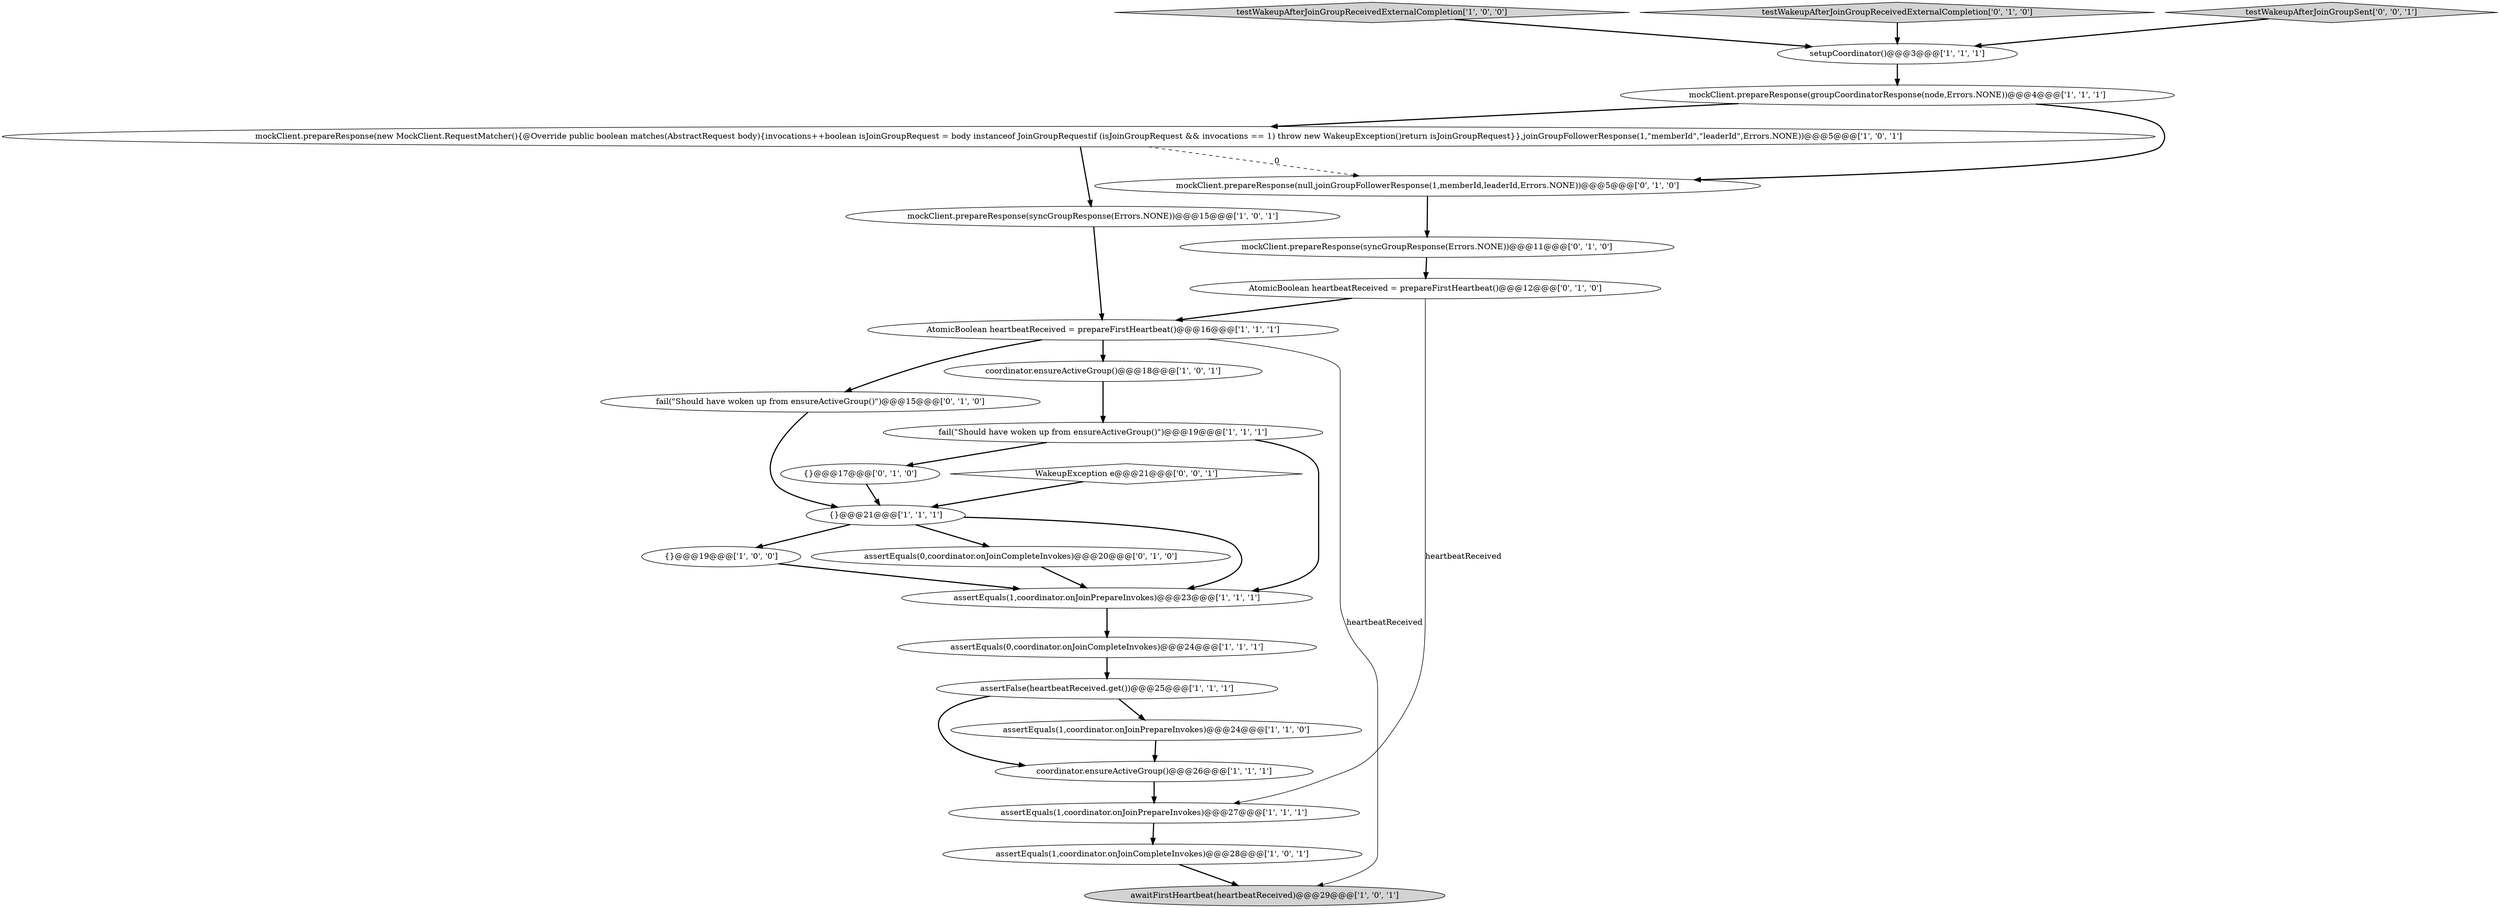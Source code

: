 digraph {
1 [style = filled, label = "testWakeupAfterJoinGroupReceivedExternalCompletion['1', '0', '0']", fillcolor = lightgray, shape = diamond image = "AAA0AAABBB1BBB"];
6 [style = filled, label = "assertEquals(1,coordinator.onJoinPrepareInvokes)@@@23@@@['1', '1', '1']", fillcolor = white, shape = ellipse image = "AAA0AAABBB1BBB"];
10 [style = filled, label = "mockClient.prepareResponse(new MockClient.RequestMatcher(){@Override public boolean matches(AbstractRequest body){invocations++boolean isJoinGroupRequest = body instanceof JoinGroupRequestif (isJoinGroupRequest && invocations == 1) throw new WakeupException()return isJoinGroupRequest}},joinGroupFollowerResponse(1,\"memberId\",\"leaderId\",Errors.NONE))@@@5@@@['1', '0', '1']", fillcolor = white, shape = ellipse image = "AAA0AAABBB1BBB"];
26 [style = filled, label = "WakeupException e@@@21@@@['0', '0', '1']", fillcolor = white, shape = diamond image = "AAA0AAABBB3BBB"];
11 [style = filled, label = "mockClient.prepareResponse(groupCoordinatorResponse(node,Errors.NONE))@@@4@@@['1', '1', '1']", fillcolor = white, shape = ellipse image = "AAA0AAABBB1BBB"];
14 [style = filled, label = "mockClient.prepareResponse(syncGroupResponse(Errors.NONE))@@@15@@@['1', '0', '1']", fillcolor = white, shape = ellipse image = "AAA0AAABBB1BBB"];
0 [style = filled, label = "assertEquals(0,coordinator.onJoinCompleteInvokes)@@@24@@@['1', '1', '1']", fillcolor = white, shape = ellipse image = "AAA0AAABBB1BBB"];
20 [style = filled, label = "fail(\"Should have woken up from ensureActiveGroup()\")@@@15@@@['0', '1', '0']", fillcolor = white, shape = ellipse image = "AAA0AAABBB2BBB"];
3 [style = filled, label = "{}@@@19@@@['1', '0', '0']", fillcolor = white, shape = ellipse image = "AAA0AAABBB1BBB"];
23 [style = filled, label = "mockClient.prepareResponse(syncGroupResponse(Errors.NONE))@@@11@@@['0', '1', '0']", fillcolor = white, shape = ellipse image = "AAA0AAABBB2BBB"];
9 [style = filled, label = "fail(\"Should have woken up from ensureActiveGroup()\")@@@19@@@['1', '1', '1']", fillcolor = white, shape = ellipse image = "AAA0AAABBB1BBB"];
4 [style = filled, label = "assertEquals(1,coordinator.onJoinPrepareInvokes)@@@24@@@['1', '1', '0']", fillcolor = white, shape = ellipse image = "AAA0AAABBB1BBB"];
21 [style = filled, label = "AtomicBoolean heartbeatReceived = prepareFirstHeartbeat()@@@12@@@['0', '1', '0']", fillcolor = white, shape = ellipse image = "AAA0AAABBB2BBB"];
12 [style = filled, label = "coordinator.ensureActiveGroup()@@@26@@@['1', '1', '1']", fillcolor = white, shape = ellipse image = "AAA0AAABBB1BBB"];
24 [style = filled, label = "mockClient.prepareResponse(null,joinGroupFollowerResponse(1,memberId,leaderId,Errors.NONE))@@@5@@@['0', '1', '0']", fillcolor = white, shape = ellipse image = "AAA1AAABBB2BBB"];
19 [style = filled, label = "{}@@@17@@@['0', '1', '0']", fillcolor = white, shape = ellipse image = "AAA0AAABBB2BBB"];
2 [style = filled, label = "assertEquals(1,coordinator.onJoinPrepareInvokes)@@@27@@@['1', '1', '1']", fillcolor = white, shape = ellipse image = "AAA0AAABBB1BBB"];
16 [style = filled, label = "setupCoordinator()@@@3@@@['1', '1', '1']", fillcolor = white, shape = ellipse image = "AAA0AAABBB1BBB"];
17 [style = filled, label = "assertFalse(heartbeatReceived.get())@@@25@@@['1', '1', '1']", fillcolor = white, shape = ellipse image = "AAA0AAABBB1BBB"];
18 [style = filled, label = "testWakeupAfterJoinGroupReceivedExternalCompletion['0', '1', '0']", fillcolor = lightgray, shape = diamond image = "AAA0AAABBB2BBB"];
15 [style = filled, label = "coordinator.ensureActiveGroup()@@@18@@@['1', '0', '1']", fillcolor = white, shape = ellipse image = "AAA0AAABBB1BBB"];
22 [style = filled, label = "assertEquals(0,coordinator.onJoinCompleteInvokes)@@@20@@@['0', '1', '0']", fillcolor = white, shape = ellipse image = "AAA0AAABBB2BBB"];
5 [style = filled, label = "{}@@@21@@@['1', '1', '1']", fillcolor = white, shape = ellipse image = "AAA0AAABBB1BBB"];
13 [style = filled, label = "assertEquals(1,coordinator.onJoinCompleteInvokes)@@@28@@@['1', '0', '1']", fillcolor = white, shape = ellipse image = "AAA0AAABBB1BBB"];
8 [style = filled, label = "AtomicBoolean heartbeatReceived = prepareFirstHeartbeat()@@@16@@@['1', '1', '1']", fillcolor = white, shape = ellipse image = "AAA0AAABBB1BBB"];
7 [style = filled, label = "awaitFirstHeartbeat(heartbeatReceived)@@@29@@@['1', '0', '1']", fillcolor = lightgray, shape = ellipse image = "AAA0AAABBB1BBB"];
25 [style = filled, label = "testWakeupAfterJoinGroupSent['0', '0', '1']", fillcolor = lightgray, shape = diamond image = "AAA0AAABBB3BBB"];
9->19 [style = bold, label=""];
13->7 [style = bold, label=""];
15->9 [style = bold, label=""];
19->5 [style = bold, label=""];
24->23 [style = bold, label=""];
22->6 [style = bold, label=""];
2->13 [style = bold, label=""];
8->7 [style = solid, label="heartbeatReceived"];
12->2 [style = bold, label=""];
20->5 [style = bold, label=""];
6->0 [style = bold, label=""];
21->8 [style = bold, label=""];
17->12 [style = bold, label=""];
11->24 [style = bold, label=""];
3->6 [style = bold, label=""];
9->6 [style = bold, label=""];
23->21 [style = bold, label=""];
17->4 [style = bold, label=""];
10->24 [style = dashed, label="0"];
11->10 [style = bold, label=""];
25->16 [style = bold, label=""];
26->5 [style = bold, label=""];
21->2 [style = solid, label="heartbeatReceived"];
18->16 [style = bold, label=""];
14->8 [style = bold, label=""];
4->12 [style = bold, label=""];
0->17 [style = bold, label=""];
5->22 [style = bold, label=""];
5->3 [style = bold, label=""];
1->16 [style = bold, label=""];
16->11 [style = bold, label=""];
10->14 [style = bold, label=""];
8->20 [style = bold, label=""];
8->15 [style = bold, label=""];
5->6 [style = bold, label=""];
}
